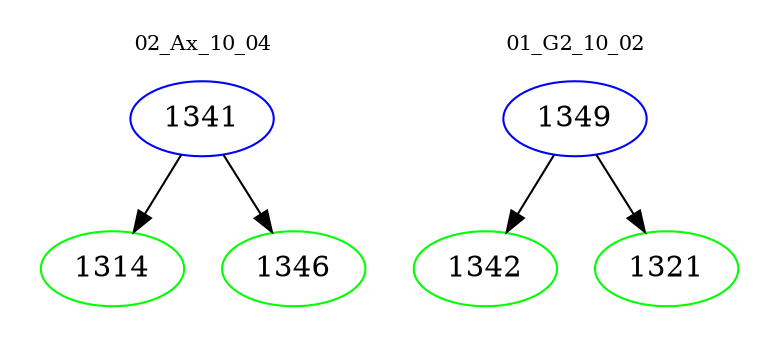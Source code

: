 digraph{
subgraph cluster_0 {
color = white
label = "02_Ax_10_04";
fontsize=10;
T0_1341 [label="1341", color="blue"]
T0_1341 -> T0_1314 [color="black"]
T0_1314 [label="1314", color="green"]
T0_1341 -> T0_1346 [color="black"]
T0_1346 [label="1346", color="green"]
}
subgraph cluster_1 {
color = white
label = "01_G2_10_02";
fontsize=10;
T1_1349 [label="1349", color="blue"]
T1_1349 -> T1_1342 [color="black"]
T1_1342 [label="1342", color="green"]
T1_1349 -> T1_1321 [color="black"]
T1_1321 [label="1321", color="green"]
}
}
